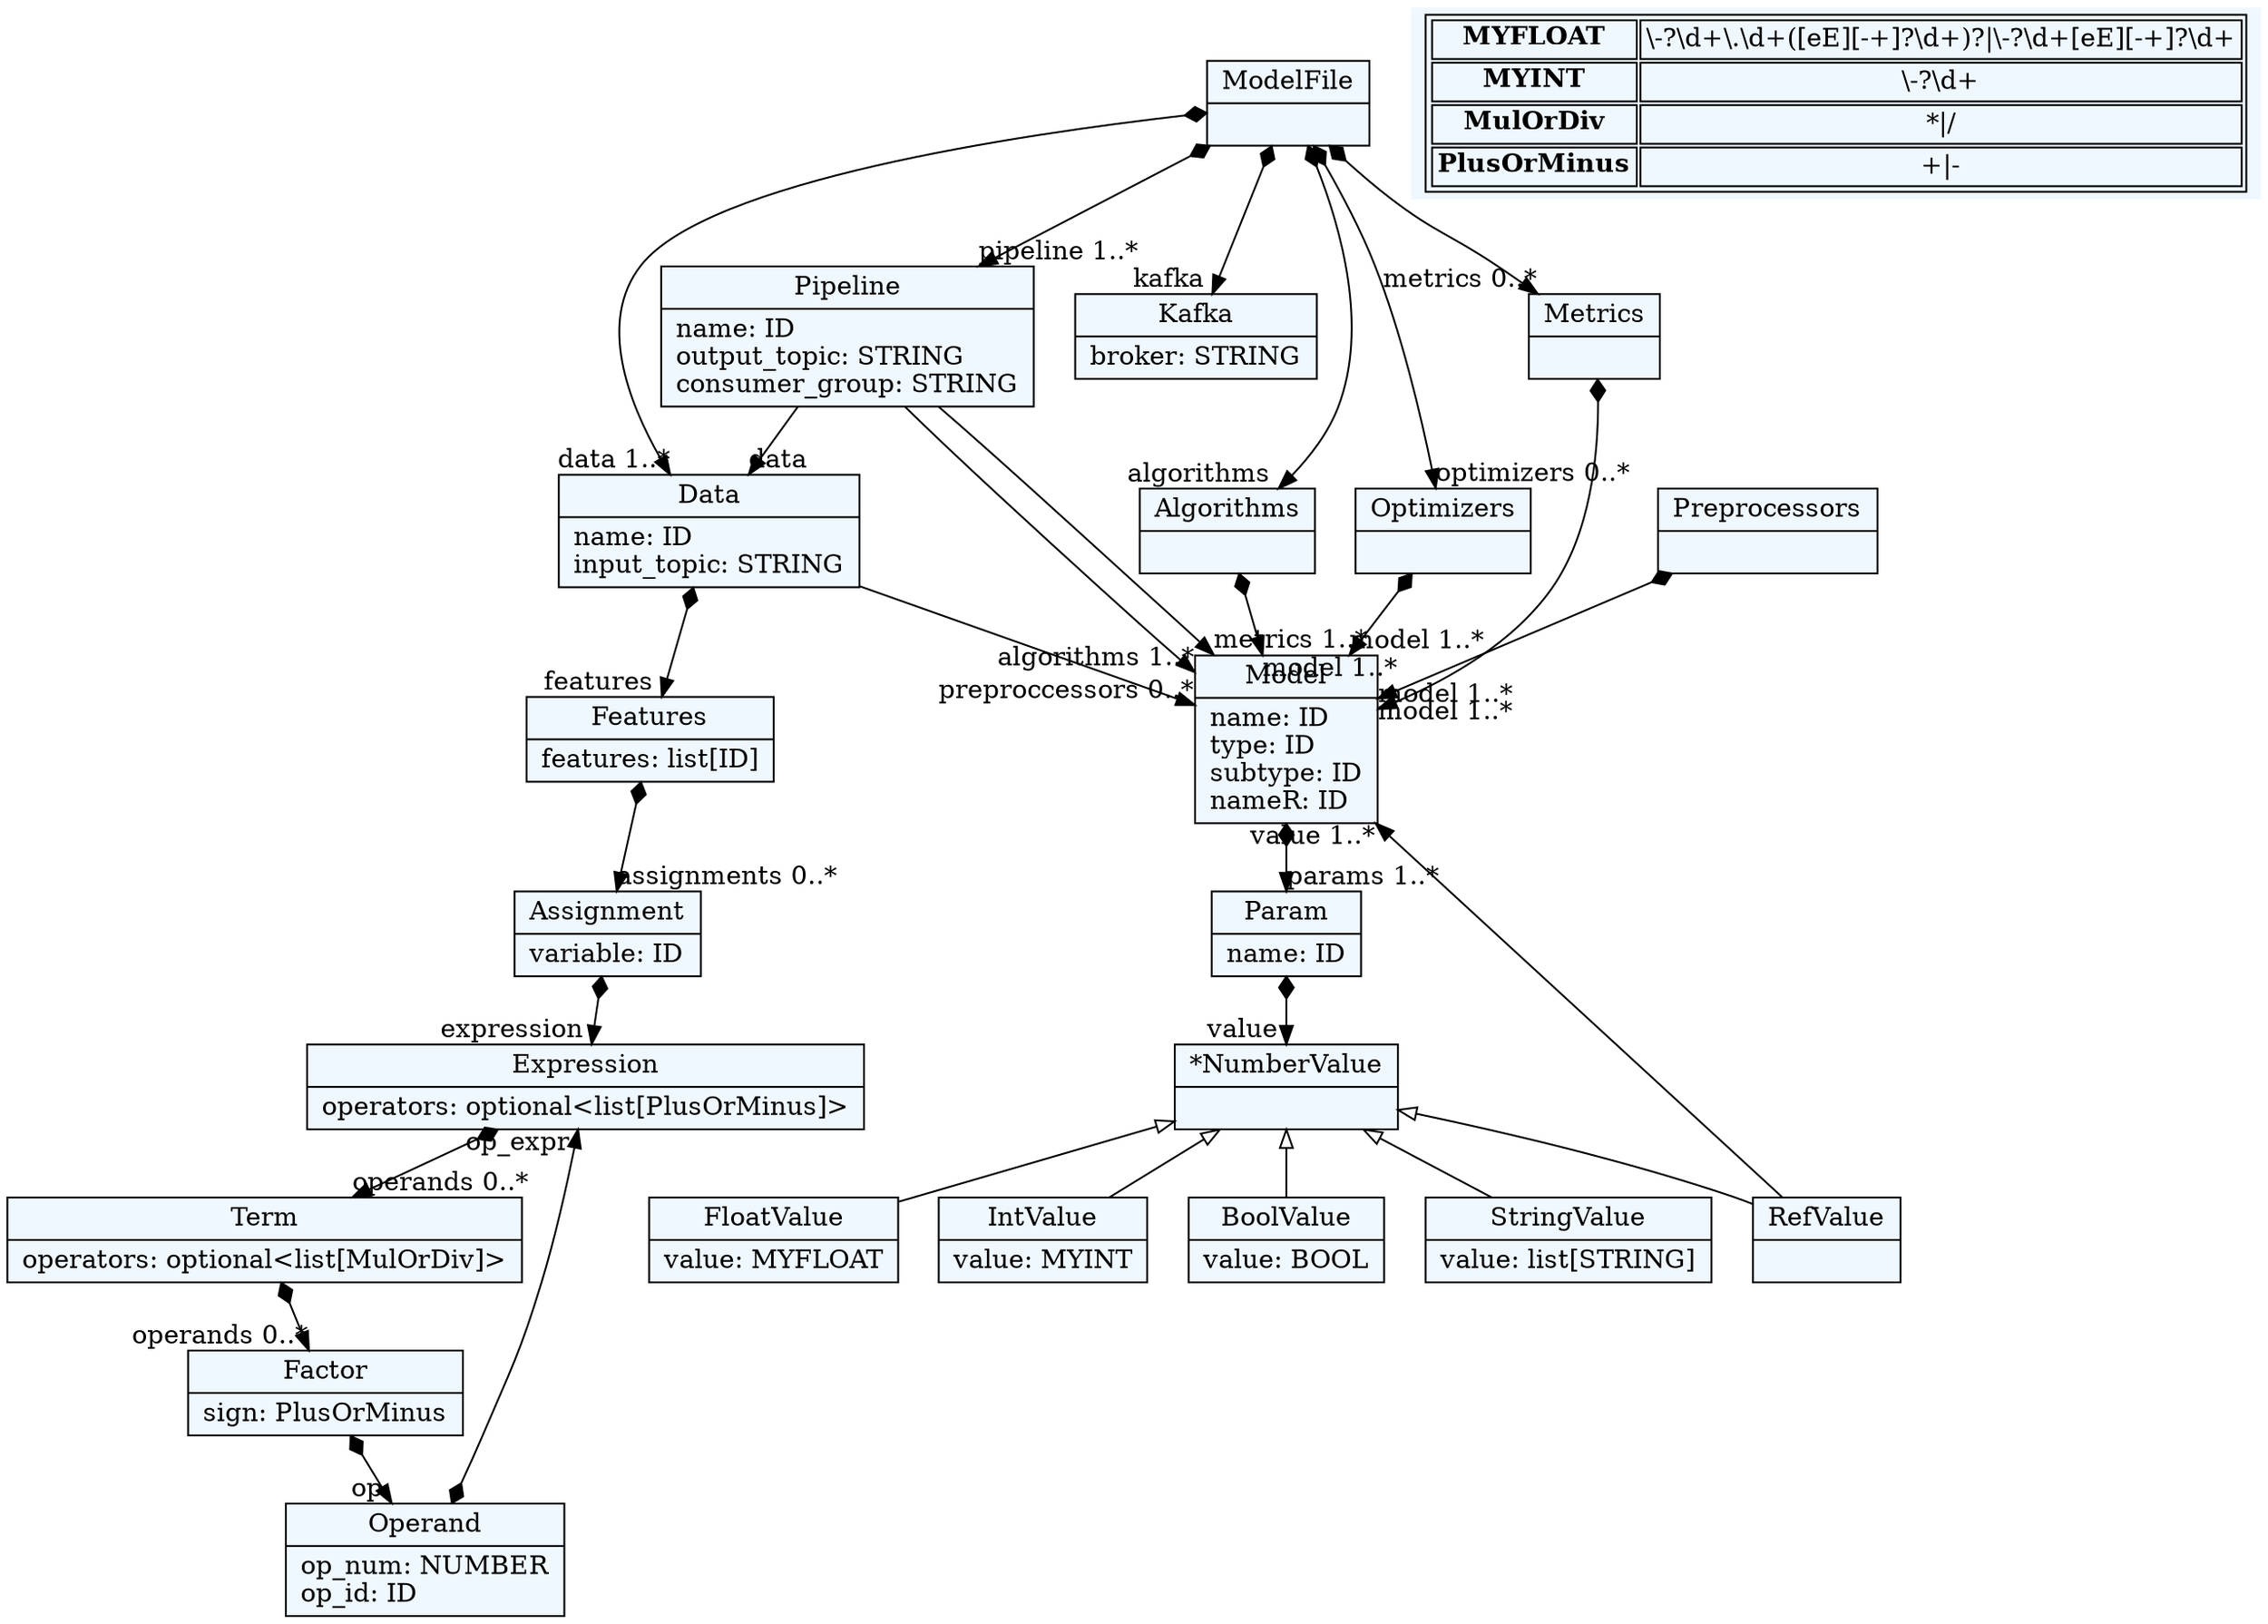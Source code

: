 
    digraph textX {
    fontname = "Bitstream Vera Sans"
    fontsize = 8
    node[
        shape=record,
        style=filled,
        fillcolor=aliceblue
    ]
    nodesep = 0.3
    edge[dir=black,arrowtail=empty]


131683838011168[ label="{ModelFile|}"]

131683838002000[ label="{Pipeline|name: ID\loutput_topic: STRING\lconsumer_group: STRING\l}"]

131683845880000[ label="{Data|name: ID\linput_topic: STRING\l}"]

131683837616512[ label="{Kafka|broker: STRING\l}"]

131683837624240[ label="{Algorithms|}"]

131683837621648[ label="{Preprocessors|}"]

131683837623088[ label="{Optimizers|}"]

131683837624144[ label="{Metrics|}"]

131683837616800[ label="{Model|name: ID\ltype: ID\lsubtype: ID\lnameR: ID\l}"]

131683837615648[ label="{Param|name: ID\l}"]

131683837613104[ label="{*NumberValue|}"]

131683837613008[ label="{RefValue|}"]

131683837610896[ label="{BoolValue|value: BOOL\l}"]

131683839356528[ label="{StringValue|value: list[STRING]\l}"]

131683839360992[ label="{FloatValue|value: MYFLOAT\l}"]

131683839356432[ label="{IntValue|value: MYINT\l}"]

131683838215328[ label="{Features|features: list[ID]\l}"]

131683838214704[ label="{Assignment|variable: ID\l}"]

131683838214224[ label="{Expression|operators: optional\<list[PlusOrMinus]\>\l}"]

131683838214416[ label="{Term|operators: optional\<list[MulOrDiv]\>\l}"]

131683838215040[ label="{Factor|sign: PlusOrMinus\l}"]

131683838215136[ label="{Operand|op_num: NUMBER\lop_id: ID\l}"]



131683838011168 -> 131683838002000[arrowtail=diamond, dir=both, headlabel="pipeline 1..*"]
131683838011168 -> 131683837616512[arrowtail=diamond, dir=both, headlabel="kafka "]
131683838011168 -> 131683845880000[arrowtail=diamond, dir=both, headlabel="data 1..*"]
131683838011168 -> 131683837624240[arrowtail=diamond, dir=both, headlabel="algorithms "]
131683838011168 -> 131683837623088[arrowtail=diamond, dir=both, headlabel="optimizers 0..*"]
131683838011168 -> 131683837624144[arrowtail=diamond, dir=both, headlabel="metrics 0..*"]
131683838002000 -> 131683845880000[headlabel="data "]
131683838002000 -> 131683837616800[headlabel="algorithms 1..*"]
131683838002000 -> 131683837616800[headlabel="metrics 1..*"]
131683845880000 -> 131683838215328[arrowtail=diamond, dir=both, headlabel="features "]
131683845880000 -> 131683837616800[headlabel="preproccessors 0..*"]
131683837624240 -> 131683837616800[arrowtail=diamond, dir=both, headlabel="model 1..*"]
131683837621648 -> 131683837616800[arrowtail=diamond, dir=both, headlabel="model 1..*"]
131683837623088 -> 131683837616800[arrowtail=diamond, dir=both, headlabel="model 1..*"]
131683837624144 -> 131683837616800[arrowtail=diamond, dir=both, headlabel="model 1..*"]
131683837616800 -> 131683837615648[arrowtail=diamond, dir=both, headlabel="params 1..*"]
131683837615648 -> 131683837613104[arrowtail=diamond, dir=both, headlabel="value "]
131683837613104 -> 131683839360992 [dir=back]
131683837613104 -> 131683839356432 [dir=back]
131683837613104 -> 131683839356528 [dir=back]
131683837613104 -> 131683837610896 [dir=back]
131683837613104 -> 131683837613008 [dir=back]
131683837613008 -> 131683837616800[headlabel="value 1..*"]
131683838215328 -> 131683838214704[arrowtail=diamond, dir=both, headlabel="assignments 0..*"]
131683838214704 -> 131683838214224[arrowtail=diamond, dir=both, headlabel="expression "]
131683838214224 -> 131683838214416[arrowtail=diamond, dir=both, headlabel="operands 0..*"]
131683838214416 -> 131683838215040[arrowtail=diamond, dir=both, headlabel="operands 0..*"]
131683838215040 -> 131683838215136[arrowtail=diamond, dir=both, headlabel="op "]
131683838215136 -> 131683838214224[arrowtail=diamond, dir=both, headlabel="op_expr "]
match_rules [ shape=plaintext, label=< <table>
	<tr>
		<td><b>MYFLOAT</b></td><td>\-?\d+\.\d+([eE][-+]?\d+)?|\-?\d+[eE][-+]?\d+</td>
	</tr>
	<tr>
		<td><b>MYINT</b></td><td>\-?\d+</td>
	</tr>
	<tr>
		<td><b>MulOrDiv</b></td><td>*|/</td>
	</tr>
	<tr>
		<td><b>PlusOrMinus</b></td><td>+|-</td>
	</tr>
</table> >]


}
